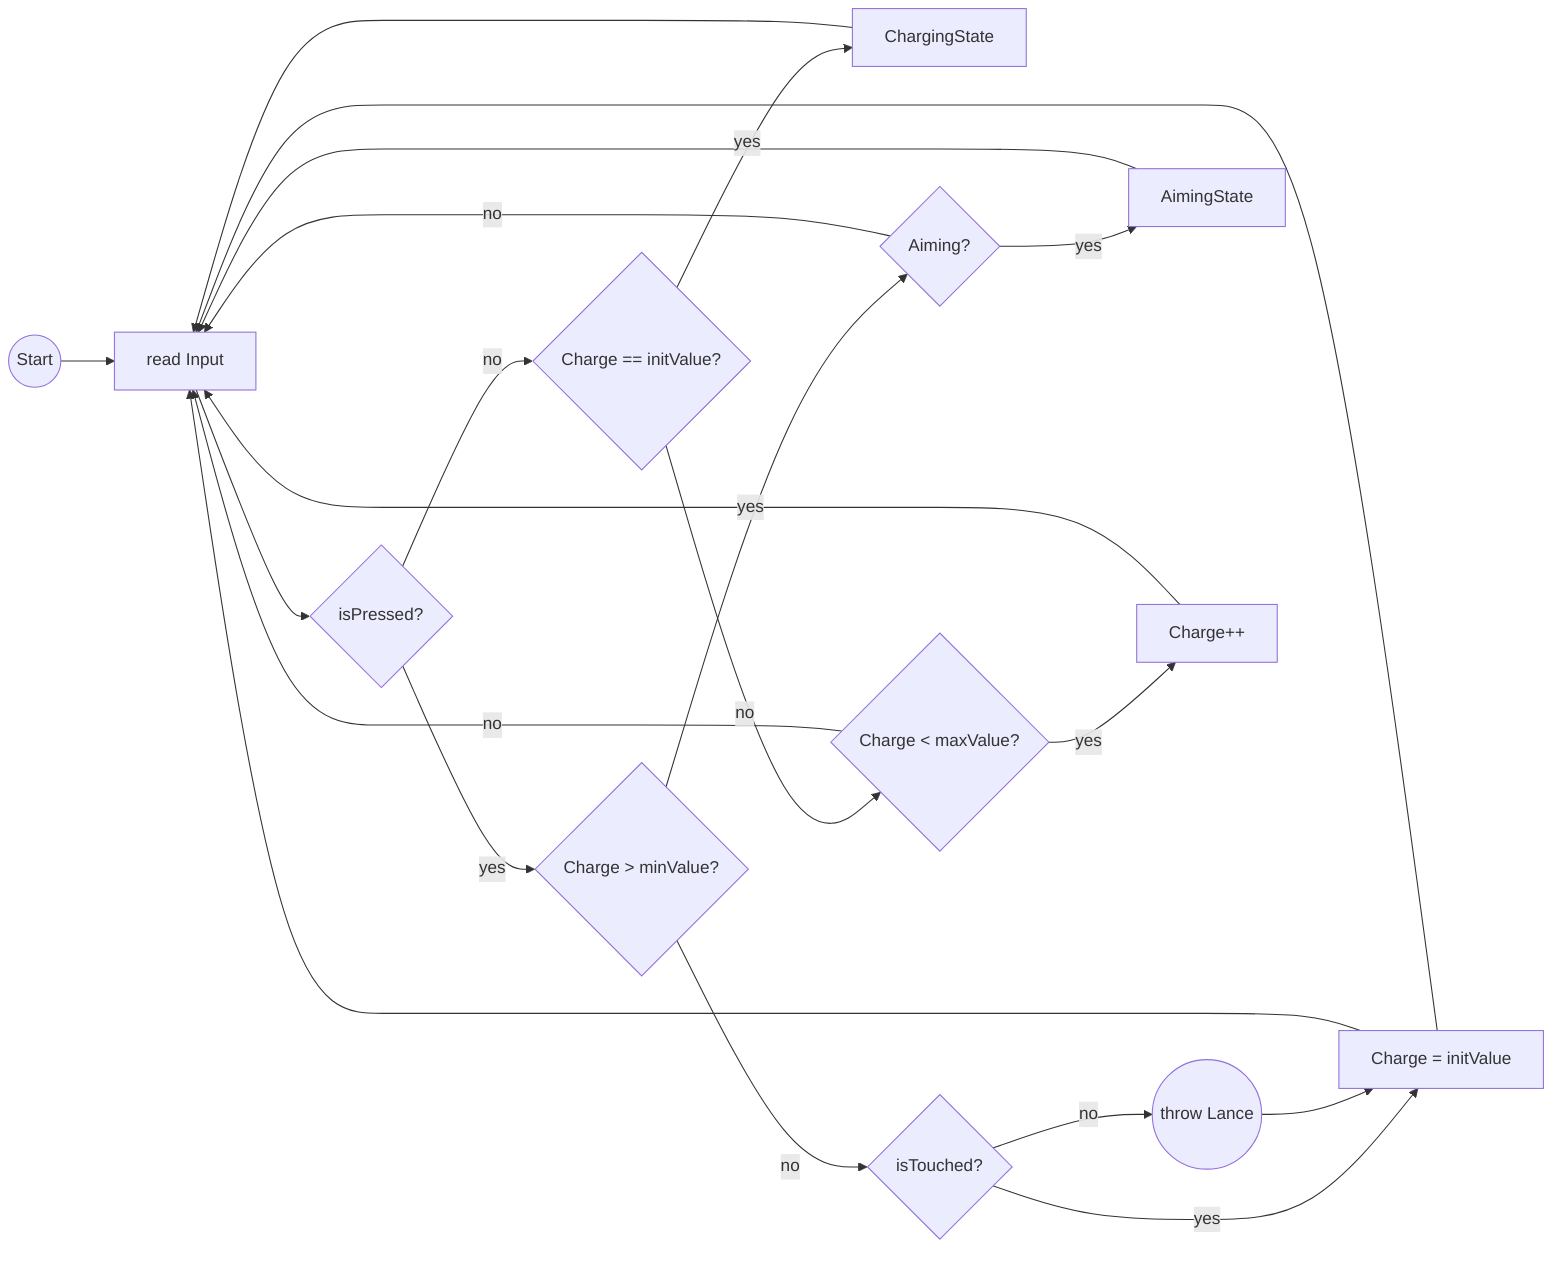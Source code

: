 graph LR
start((Start))
throwLance((throw Lance))

readInput[read Input]
resetCharge[Charge = initValue]
goToAimingState[AimingState]
goToChargingState[ChargingState]
increaseCharge[Charge++]

cond1{isPressed?}
cond2{isTouched?}
cond3{Charge > minValue?}
cond4{Charge < maxValue?}
cond5{Charge == initValue?}
cond6{Aiming?}

start --> readInput
readInput --> cond1
cond1 --> |yes| cond3
cond1 --> |no| cond5
cond5 -- no --> cond4
cond5 -- yes --> goToChargingState
goToChargingState --> readInput
cond4 --> |yes| increaseCharge
increaseCharge-->readInput
cond4 --> |no| readInput
cond6 --> |no| readInput
cond6 --> |yes| goToAimingState
goToAimingState-->readInput
cond3 --> |no| cond2
cond3 --> |yes| cond6
cond2 --> |yes| resetCharge
resetCharge-->readInput
cond2 --> |no| throwLance
throwLance-->resetCharge
resetCharge-->readInput